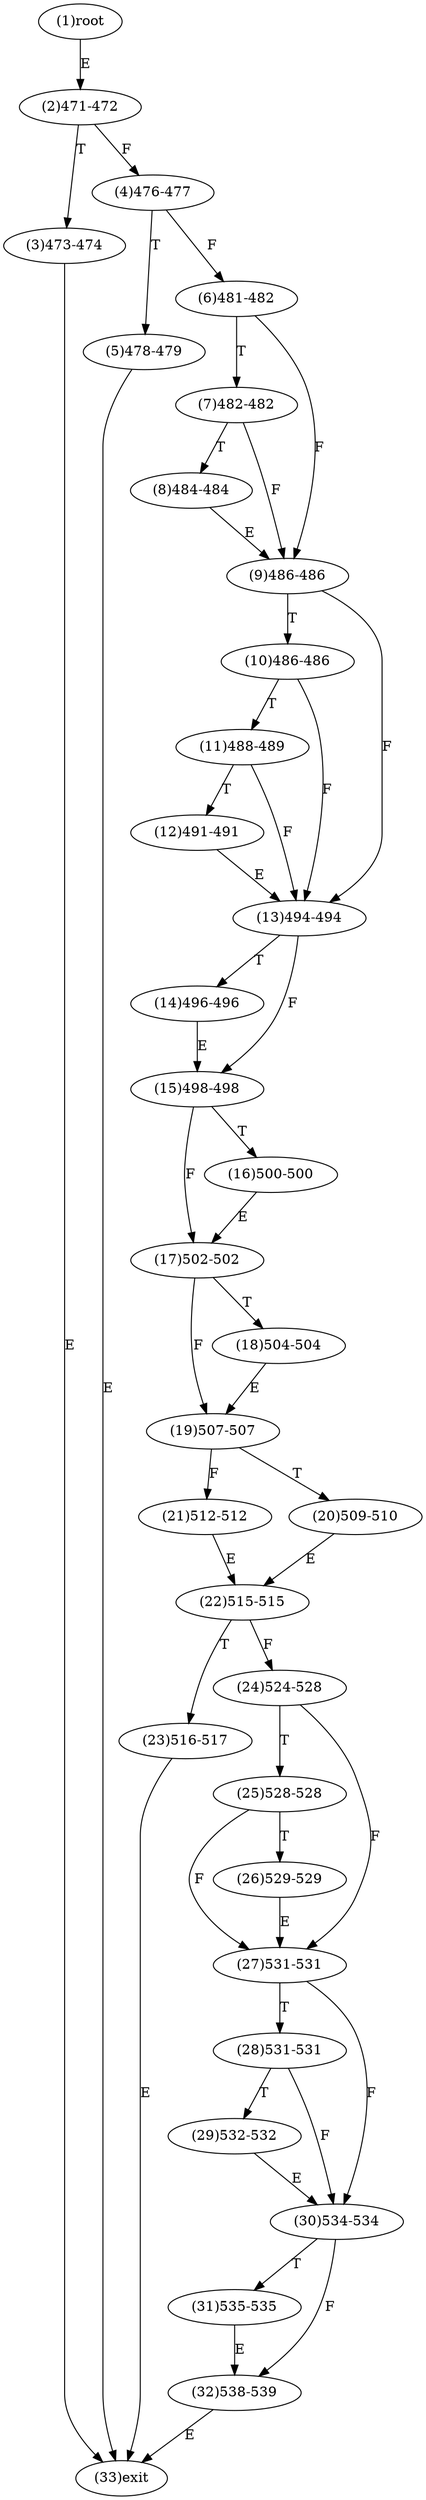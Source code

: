digraph "" { 
1[ label="(1)root"];
2[ label="(2)471-472"];
3[ label="(3)473-474"];
4[ label="(4)476-477"];
5[ label="(5)478-479"];
6[ label="(6)481-482"];
7[ label="(7)482-482"];
8[ label="(8)484-484"];
9[ label="(9)486-486"];
10[ label="(10)486-486"];
11[ label="(11)488-489"];
12[ label="(12)491-491"];
13[ label="(13)494-494"];
14[ label="(14)496-496"];
15[ label="(15)498-498"];
17[ label="(17)502-502"];
16[ label="(16)500-500"];
19[ label="(19)507-507"];
18[ label="(18)504-504"];
21[ label="(21)512-512"];
20[ label="(20)509-510"];
23[ label="(23)516-517"];
22[ label="(22)515-515"];
25[ label="(25)528-528"];
24[ label="(24)524-528"];
27[ label="(27)531-531"];
26[ label="(26)529-529"];
29[ label="(29)532-532"];
28[ label="(28)531-531"];
31[ label="(31)535-535"];
30[ label="(30)534-534"];
32[ label="(32)538-539"];
33[ label="(33)exit"];
1->2[ label="E"];
2->4[ label="F"];
2->3[ label="T"];
3->33[ label="E"];
4->6[ label="F"];
4->5[ label="T"];
5->33[ label="E"];
6->9[ label="F"];
6->7[ label="T"];
7->9[ label="F"];
7->8[ label="T"];
8->9[ label="E"];
9->13[ label="F"];
9->10[ label="T"];
10->13[ label="F"];
10->11[ label="T"];
11->13[ label="F"];
11->12[ label="T"];
12->13[ label="E"];
13->15[ label="F"];
13->14[ label="T"];
14->15[ label="E"];
15->17[ label="F"];
15->16[ label="T"];
16->17[ label="E"];
17->19[ label="F"];
17->18[ label="T"];
18->19[ label="E"];
19->21[ label="F"];
19->20[ label="T"];
20->22[ label="E"];
21->22[ label="E"];
22->24[ label="F"];
22->23[ label="T"];
23->33[ label="E"];
24->27[ label="F"];
24->25[ label="T"];
25->27[ label="F"];
25->26[ label="T"];
26->27[ label="E"];
27->30[ label="F"];
27->28[ label="T"];
28->30[ label="F"];
28->29[ label="T"];
29->30[ label="E"];
30->32[ label="F"];
30->31[ label="T"];
31->32[ label="E"];
32->33[ label="E"];
}